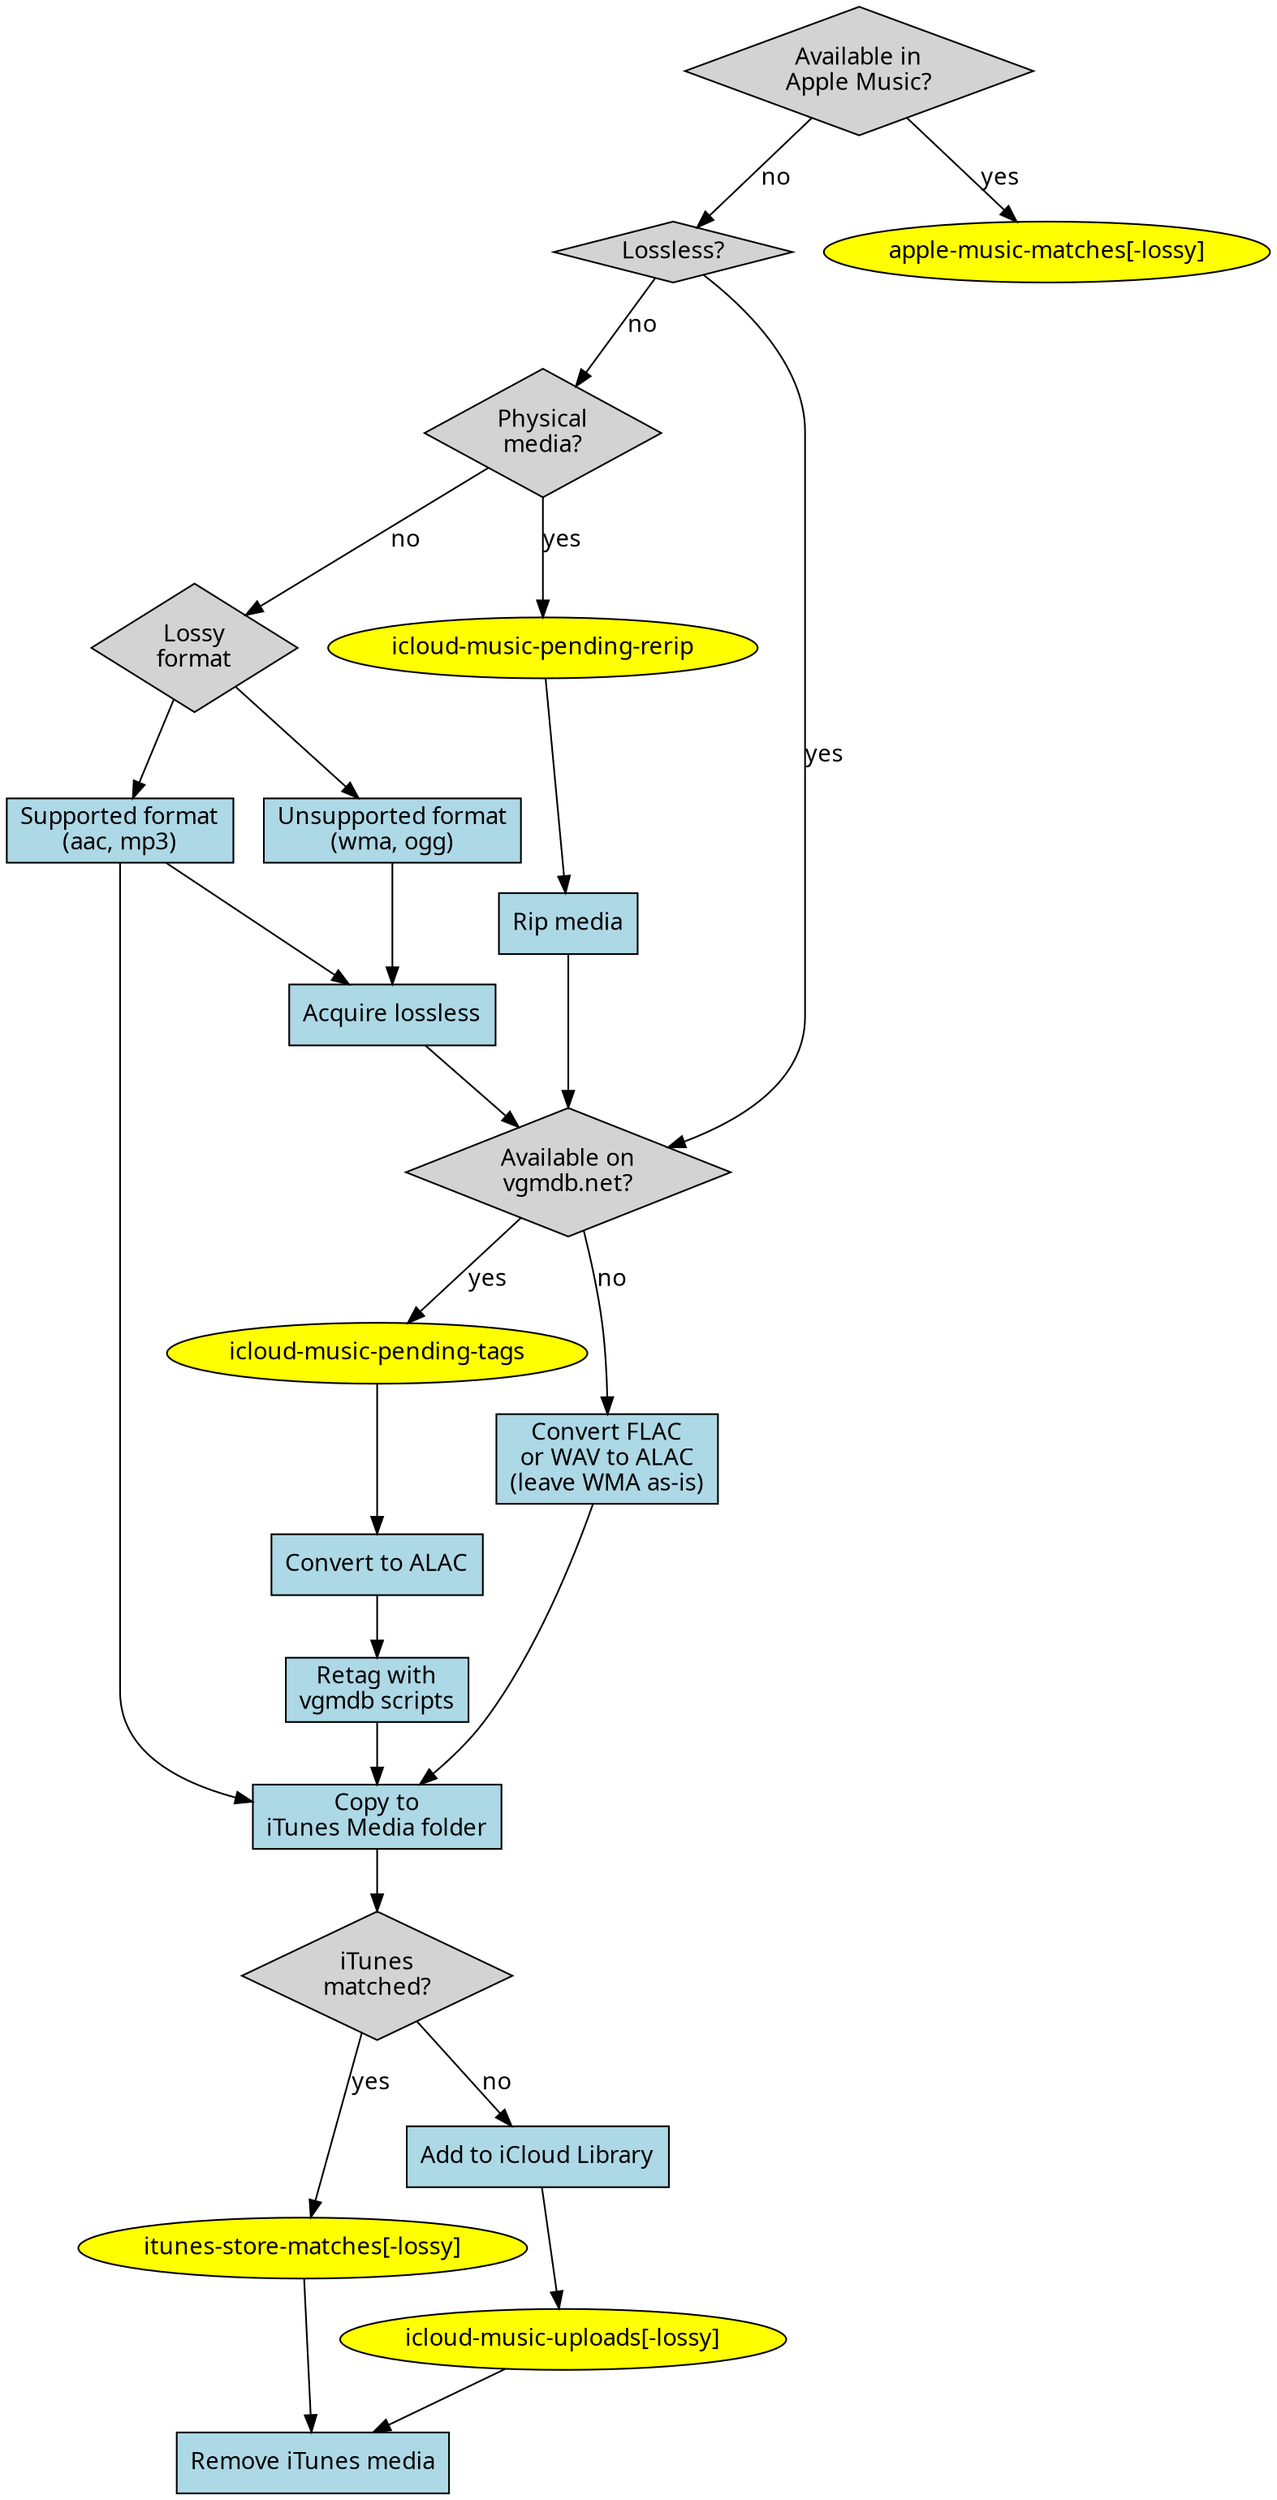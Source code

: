 digraph {
    fontname="Calibri"
    node [fontname="Calibri"]
    edge [fontname="Calibri"]

    node [shape=diamond style=filled fillcolor=lightgray]
    is_apple_music_available [label="Available in\nApple Music?"]
    is_lossless [label="Lossless?"]
    is_vgmdb_available [label="Available on\nvgmdb.net?"]
    itunes_matched [label="iTunes\nmatched?"]
    have_physical_media [label="Physical\nmedia?"]
    lossy_format [label="Lossy\nformat"]

    node [shape=oval fillcolor=yellow]
    apple_music_matches [label="apple-music-matches[-lossy]"]
    itunes_store_matches [label="itunes-store-matches[-lossy]"]
    icloud_music_pending_rerip [label="icloud-music-pending-rerip"]
    icloud_music_pending_tags [label="icloud-music-pending-tags"]
    icloud_music_uploads [label="icloud-music-uploads[-lossy]"]

    node [shape=rect fillcolor=lightblue]
    rip_media [label="Rip media"]
    supported_lossy_format [label="Supported format\n(aac, mp3)"]
    unsupported_lossy_format [label="Unsupported format\n(wma, ogg)"]
    acquire_lossless [label="Acquire lossless"]
    convert_flac_to_alac [label="Convert FLAC\nor WAV to ALAC\n(leave WMA as-is)"]
    convert_to_alac [label="Convert to ALAC"]
    vgmdb_scripts [label="Retag with\nvgmdb scripts"]
    copy_to_itunes_media [label="Copy to\niTunes Media folder"]
    add_to_icloud_library [label="Add to iCloud Library"]
    remove_itunes_media [label="Remove iTunes media"]

    is_apple_music_available -> apple_music_matches [label="yes"]

    is_apple_music_available -> is_lossless [label="no"]
    is_lossless -> is_vgmdb_available [label="yes"]
    is_vgmdb_available -> icloud_music_pending_tags [label="yes"]
    icloud_music_pending_tags -> convert_to_alac -> vgmdb_scripts
    vgmdb_scripts -> copy_to_itunes_media -> itunes_matched
    itunes_matched -> itunes_store_matches [label="yes"]
    itunes_matched -> add_to_icloud_library [label="no"]
    add_to_icloud_library -> icloud_music_uploads -> remove_itunes_media
    itunes_store_matches -> remove_itunes_media

    is_vgmdb_available -> convert_flac_to_alac [label="no"]
    convert_flac_to_alac -> copy_to_itunes_media 

    is_lossless -> have_physical_media [label="no"]
    have_physical_media -> icloud_music_pending_rerip [label="yes"]
    icloud_music_pending_rerip -> rip_media -> is_vgmdb_available
    have_physical_media -> lossy_format [label="no"]
    lossy_format -> supported_lossy_format -> copy_to_itunes_media
    supported_lossy_format -> acquire_lossless
    lossy_format -> unsupported_lossy_format -> acquire_lossless
    acquire_lossless -> is_vgmdb_available
}